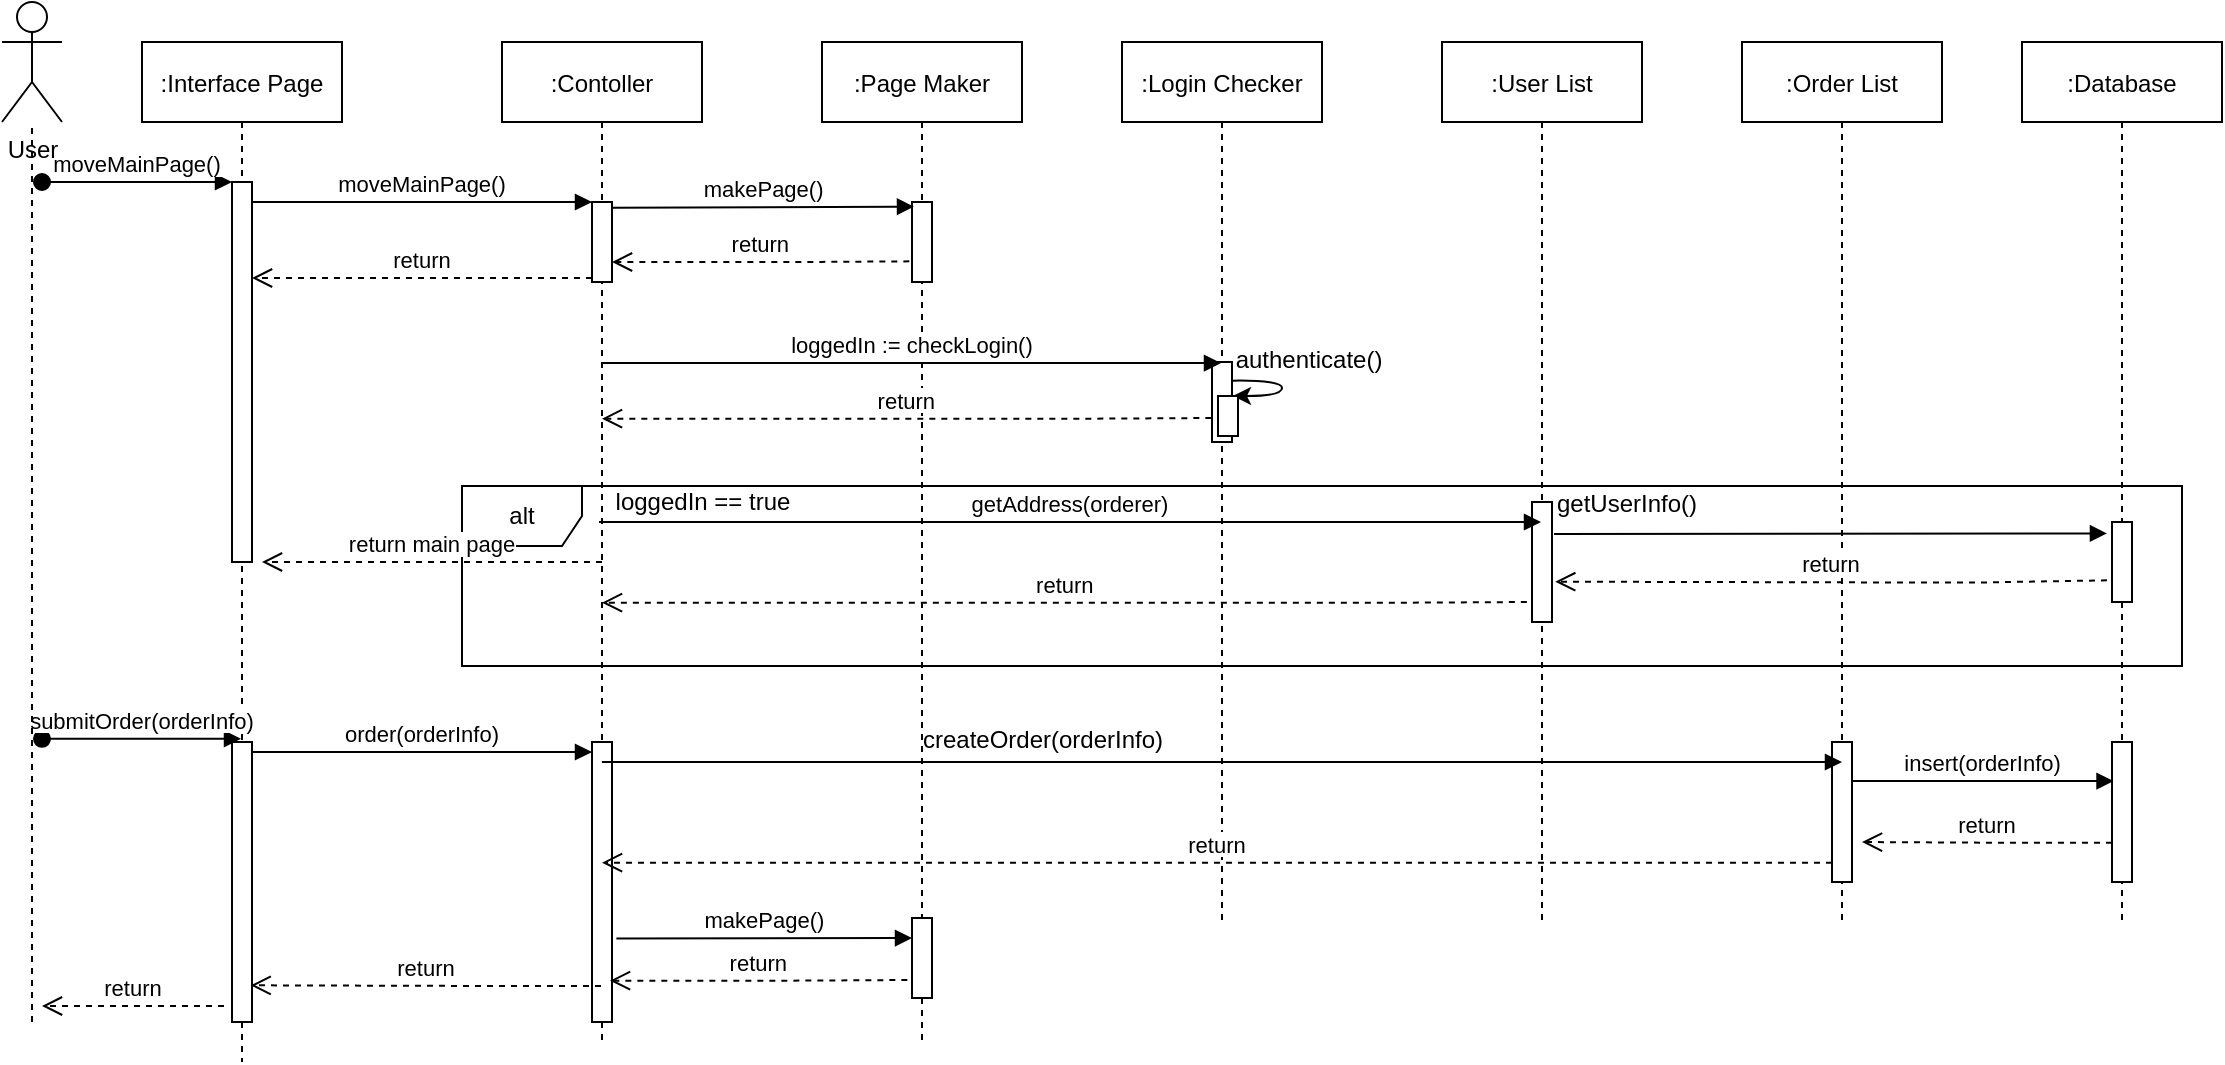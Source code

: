 <mxfile version="14.6.11" type="onedrive"><diagram id="kgpKYQtTHZ0yAKxKKP6v" name="Page-1"><mxGraphModel dx="1351" dy="923" grid="1" gridSize="10" guides="1" tooltips="1" connect="1" arrows="1" fold="1" page="1" pageScale="1" pageWidth="1500" pageHeight="1000" math="0" shadow="0"><root><mxCell id="0"/><mxCell id="1" parent="0"/><mxCell id="3nuBFxr9cyL0pnOWT2aG-1" value=":Interface Page" style="shape=umlLifeline;perimeter=lifelinePerimeter;container=1;collapsible=0;recursiveResize=0;rounded=0;shadow=0;strokeWidth=1;" parent="1" vertex="1"><mxGeometry x="120" y="80" width="100" height="510" as="geometry"/></mxCell><mxCell id="3nuBFxr9cyL0pnOWT2aG-2" value="" style="points=[];perimeter=orthogonalPerimeter;rounded=0;shadow=0;strokeWidth=1;" parent="3nuBFxr9cyL0pnOWT2aG-1" vertex="1"><mxGeometry x="45" y="70" width="10" height="190" as="geometry"/></mxCell><mxCell id="3nuBFxr9cyL0pnOWT2aG-3" value="moveMainPage()" style="verticalAlign=bottom;startArrow=oval;endArrow=block;startSize=8;shadow=0;strokeWidth=1;" parent="3nuBFxr9cyL0pnOWT2aG-1" target="3nuBFxr9cyL0pnOWT2aG-2" edge="1"><mxGeometry relative="1" as="geometry"><mxPoint x="-50" y="70" as="sourcePoint"/></mxGeometry></mxCell><mxCell id="El_NA_pvRrOUa3rQmNa3-48" value="" style="points=[];perimeter=orthogonalPerimeter;rounded=0;shadow=0;strokeWidth=1;" parent="3nuBFxr9cyL0pnOWT2aG-1" vertex="1"><mxGeometry x="45" y="350" width="10" height="140" as="geometry"/></mxCell><mxCell id="3nuBFxr9cyL0pnOWT2aG-5" value=":Contoller" style="shape=umlLifeline;perimeter=lifelinePerimeter;container=1;collapsible=0;recursiveResize=0;rounded=0;shadow=0;strokeWidth=1;" parent="1" vertex="1"><mxGeometry x="300" y="80" width="100" height="500" as="geometry"/></mxCell><mxCell id="3nuBFxr9cyL0pnOWT2aG-6" value="" style="points=[];perimeter=orthogonalPerimeter;rounded=0;shadow=0;strokeWidth=1;" parent="3nuBFxr9cyL0pnOWT2aG-5" vertex="1"><mxGeometry x="45" y="80" width="10" height="40" as="geometry"/></mxCell><mxCell id="El_NA_pvRrOUa3rQmNa3-54" value="" style="points=[];perimeter=orthogonalPerimeter;rounded=0;shadow=0;strokeWidth=1;" parent="3nuBFxr9cyL0pnOWT2aG-5" vertex="1"><mxGeometry x="45" y="350" width="10" height="140" as="geometry"/></mxCell><mxCell id="3nuBFxr9cyL0pnOWT2aG-7" value="return" style="verticalAlign=bottom;endArrow=open;dashed=1;endSize=8;exitX=0;exitY=0.95;shadow=0;strokeWidth=1;" parent="1" source="3nuBFxr9cyL0pnOWT2aG-6" target="3nuBFxr9cyL0pnOWT2aG-2" edge="1"><mxGeometry relative="1" as="geometry"><mxPoint x="275" y="236" as="targetPoint"/></mxGeometry></mxCell><mxCell id="3nuBFxr9cyL0pnOWT2aG-8" value="moveMainPage()" style="verticalAlign=bottom;endArrow=block;entryX=0;entryY=0;shadow=0;strokeWidth=1;" parent="1" source="3nuBFxr9cyL0pnOWT2aG-2" target="3nuBFxr9cyL0pnOWT2aG-6" edge="1"><mxGeometry relative="1" as="geometry"><mxPoint x="275" y="160" as="sourcePoint"/></mxGeometry></mxCell><mxCell id="El_NA_pvRrOUa3rQmNa3-11" value=":Page Maker" style="shape=umlLifeline;perimeter=lifelinePerimeter;container=1;collapsible=0;recursiveResize=0;rounded=0;shadow=0;strokeWidth=1;" parent="1" vertex="1"><mxGeometry x="460" y="80" width="100" height="500" as="geometry"/></mxCell><mxCell id="El_NA_pvRrOUa3rQmNa3-12" value="" style="points=[];perimeter=orthogonalPerimeter;rounded=0;shadow=0;strokeWidth=1;" parent="El_NA_pvRrOUa3rQmNa3-11" vertex="1"><mxGeometry x="45" y="80" width="10" height="40" as="geometry"/></mxCell><mxCell id="El_NA_pvRrOUa3rQmNa3-59" value="" style="points=[];perimeter=orthogonalPerimeter;rounded=0;shadow=0;strokeWidth=1;" parent="El_NA_pvRrOUa3rQmNa3-11" vertex="1"><mxGeometry x="45" y="438" width="10" height="40" as="geometry"/></mxCell><mxCell id="El_NA_pvRrOUa3rQmNa3-13" value="makePage()" style="verticalAlign=bottom;endArrow=block;entryX=0.1;entryY=0.058;shadow=0;strokeWidth=1;exitX=1.029;exitY=0.071;exitDx=0;exitDy=0;exitPerimeter=0;entryDx=0;entryDy=0;entryPerimeter=0;" parent="1" source="3nuBFxr9cyL0pnOWT2aG-6" target="El_NA_pvRrOUa3rQmNa3-12" edge="1"><mxGeometry relative="1" as="geometry"><mxPoint x="360" y="150" as="sourcePoint"/><mxPoint x="530" y="150" as="targetPoint"/></mxGeometry></mxCell><mxCell id="El_NA_pvRrOUa3rQmNa3-20" value="return" style="verticalAlign=bottom;endArrow=open;dashed=1;endSize=8;shadow=0;strokeWidth=1;exitX=-0.133;exitY=0.742;exitDx=0;exitDy=0;exitPerimeter=0;" parent="1" source="El_NA_pvRrOUa3rQmNa3-12" target="3nuBFxr9cyL0pnOWT2aG-6" edge="1"><mxGeometry relative="1" as="geometry"><mxPoint x="320" y="190" as="targetPoint"/><mxPoint x="490" y="190" as="sourcePoint"/><Array as="points"><mxPoint x="450" y="190"/></Array></mxGeometry></mxCell><mxCell id="El_NA_pvRrOUa3rQmNa3-23" value=":Login Checker" style="shape=umlLifeline;perimeter=lifelinePerimeter;container=1;collapsible=0;recursiveResize=0;rounded=0;shadow=0;strokeWidth=1;" parent="1" vertex="1"><mxGeometry x="610" y="80" width="100" height="440" as="geometry"/></mxCell><mxCell id="El_NA_pvRrOUa3rQmNa3-24" value="" style="points=[];perimeter=orthogonalPerimeter;rounded=0;shadow=0;strokeWidth=1;" parent="El_NA_pvRrOUa3rQmNa3-23" vertex="1"><mxGeometry x="45" y="160" width="10" height="40" as="geometry"/></mxCell><mxCell id="El_NA_pvRrOUa3rQmNa3-27" value="loggedIn := checkLogin()" style="verticalAlign=bottom;endArrow=block;shadow=0;strokeWidth=1;exitX=1.029;exitY=0.071;exitDx=0;exitDy=0;exitPerimeter=0;" parent="1" target="El_NA_pvRrOUa3rQmNa3-23" edge="1"><mxGeometry relative="1" as="geometry"><mxPoint x="350.0" y="240.52" as="sourcePoint"/><mxPoint x="500.71" y="240.0" as="targetPoint"/></mxGeometry></mxCell><mxCell id="El_NA_pvRrOUa3rQmNa3-30" value="authenticate()" style="text;html=1;align=center;verticalAlign=middle;resizable=0;points=[];autosize=1;strokeColor=none;" parent="1" vertex="1"><mxGeometry x="658" y="229" width="90" height="20" as="geometry"/></mxCell><mxCell id="El_NA_pvRrOUa3rQmNa3-31" value="return" style="verticalAlign=bottom;endArrow=open;dashed=1;endSize=8;shadow=0;strokeWidth=1;exitX=-0.133;exitY=0.742;exitDx=0;exitDy=0;exitPerimeter=0;" parent="1" target="3nuBFxr9cyL0pnOWT2aG-5" edge="1"><mxGeometry relative="1" as="geometry"><mxPoint x="506" y="268.32" as="targetPoint"/><mxPoint x="654.67" y="268.0" as="sourcePoint"/><Array as="points"><mxPoint x="601" y="268.32"/></Array></mxGeometry></mxCell><mxCell id="El_NA_pvRrOUa3rQmNa3-32" value=":User List" style="shape=umlLifeline;perimeter=lifelinePerimeter;container=1;collapsible=0;recursiveResize=0;rounded=0;shadow=0;strokeWidth=1;" parent="1" vertex="1"><mxGeometry x="770" y="80" width="100" height="440" as="geometry"/></mxCell><mxCell id="El_NA_pvRrOUa3rQmNa3-33" value="" style="points=[];perimeter=orthogonalPerimeter;rounded=0;shadow=0;strokeWidth=1;" parent="El_NA_pvRrOUa3rQmNa3-32" vertex="1"><mxGeometry x="45" y="230" width="10" height="60" as="geometry"/></mxCell><mxCell id="El_NA_pvRrOUa3rQmNa3-37" value="alt" style="shape=umlFrame;whiteSpace=wrap;html=1;" parent="1" vertex="1"><mxGeometry x="280" y="302" width="860" height="90" as="geometry"/></mxCell><mxCell id="El_NA_pvRrOUa3rQmNa3-38" value="getAddress(orderer)" style="verticalAlign=bottom;endArrow=block;shadow=0;strokeWidth=1;exitX=1.029;exitY=0.071;exitDx=0;exitDy=0;exitPerimeter=0;" parent="1" target="El_NA_pvRrOUa3rQmNa3-32" edge="1"><mxGeometry relative="1" as="geometry"><mxPoint x="348.5" y="320" as="sourcePoint"/><mxPoint x="658" y="320" as="targetPoint"/></mxGeometry></mxCell><mxCell id="El_NA_pvRrOUa3rQmNa3-40" value="return" style="verticalAlign=bottom;endArrow=open;dashed=1;endSize=8;shadow=0;strokeWidth=1;exitX=-0.133;exitY=0.742;exitDx=0;exitDy=0;exitPerimeter=0;" parent="1" target="3nuBFxr9cyL0pnOWT2aG-5" edge="1"><mxGeometry relative="1" as="geometry"><mxPoint x="507.57" y="360.32" as="targetPoint"/><mxPoint x="812.43" y="360" as="sourcePoint"/><Array as="points"><mxPoint x="758.76" y="360.32"/></Array></mxGeometry></mxCell><mxCell id="El_NA_pvRrOUa3rQmNa3-41" value="" style="curved=1;endArrow=classic;html=1;exitX=1.033;exitY=0.083;exitDx=0;exitDy=0;exitPerimeter=0;entryX=0.75;entryY=0;entryDx=0;entryDy=0;" parent="1" edge="1" target="N6bNz-4OBHax5fq7yYqd-4"><mxGeometry width="50" height="50" relative="1" as="geometry"><mxPoint x="665.4" y="249.32" as="sourcePoint"/><mxPoint x="670" y="249" as="targetPoint"/><Array as="points"><mxPoint x="690.07" y="249"/><mxPoint x="690" y="257"/></Array></mxGeometry></mxCell><mxCell id="El_NA_pvRrOUa3rQmNa3-43" value="getUserInfo()" style="text;html=1;align=center;verticalAlign=middle;resizable=0;points=[];autosize=1;strokeColor=none;" parent="1" vertex="1"><mxGeometry x="817" y="301" width="90" height="20" as="geometry"/></mxCell><mxCell id="El_NA_pvRrOUa3rQmNa3-44" value="loggedIn == true" style="text;html=1;align=center;verticalAlign=middle;resizable=0;points=[];autosize=1;strokeColor=none;" parent="1" vertex="1"><mxGeometry x="350" y="300" width="100" height="20" as="geometry"/></mxCell><mxCell id="El_NA_pvRrOUa3rQmNa3-45" value="return main page" style="verticalAlign=bottom;endArrow=open;dashed=1;endSize=8;exitX=0;exitY=0.95;shadow=0;strokeWidth=1;" parent="1" edge="1"><mxGeometry relative="1" as="geometry"><mxPoint x="180" y="340" as="targetPoint"/><mxPoint x="350" y="340.0" as="sourcePoint"/></mxGeometry></mxCell><mxCell id="El_NA_pvRrOUa3rQmNa3-46" value="submitOrder(orderInfo)" style="verticalAlign=bottom;startArrow=oval;endArrow=block;startSize=8;shadow=0;strokeWidth=1;" parent="1" edge="1" target="3nuBFxr9cyL0pnOWT2aG-1"><mxGeometry relative="1" as="geometry"><mxPoint x="70" y="428.41" as="sourcePoint"/><mxPoint x="130" y="428.41" as="targetPoint"/></mxGeometry></mxCell><mxCell id="El_NA_pvRrOUa3rQmNa3-50" value=":Order List" style="shape=umlLifeline;perimeter=lifelinePerimeter;container=1;collapsible=0;recursiveResize=0;rounded=0;shadow=0;strokeWidth=1;" parent="1" vertex="1"><mxGeometry x="920" y="80" width="100" height="440" as="geometry"/></mxCell><mxCell id="El_NA_pvRrOUa3rQmNa3-51" value="" style="points=[];perimeter=orthogonalPerimeter;rounded=0;shadow=0;strokeWidth=1;" parent="El_NA_pvRrOUa3rQmNa3-50" vertex="1"><mxGeometry x="45" y="350" width="10" height="70" as="geometry"/></mxCell><mxCell id="El_NA_pvRrOUa3rQmNa3-53" value="createOrder(orderInfo)" style="text;html=1;align=center;verticalAlign=middle;resizable=0;points=[];autosize=1;strokeColor=none;" parent="1" vertex="1"><mxGeometry x="500" y="419" width="140" height="20" as="geometry"/></mxCell><mxCell id="El_NA_pvRrOUa3rQmNa3-55" value="order(orderInfo)" style="verticalAlign=bottom;endArrow=block;entryX=0;entryY=0;shadow=0;strokeWidth=1;" parent="1" edge="1"><mxGeometry relative="1" as="geometry"><mxPoint x="175" y="435" as="sourcePoint"/><mxPoint x="345" y="435" as="targetPoint"/></mxGeometry></mxCell><mxCell id="El_NA_pvRrOUa3rQmNa3-60" value="makePage()" style="verticalAlign=bottom;endArrow=block;entryX=-0.019;entryY=0.095;shadow=0;strokeWidth=1;entryDx=0;entryDy=0;entryPerimeter=0;" parent="1" edge="1"><mxGeometry relative="1" as="geometry"><mxPoint x="357.19" y="528.2" as="sourcePoint"/><mxPoint x="505.0" y="528" as="targetPoint"/></mxGeometry></mxCell><mxCell id="El_NA_pvRrOUa3rQmNa3-64" value="return" style="verticalAlign=bottom;endArrow=open;dashed=1;endSize=8;shadow=0;strokeWidth=1;exitX=-0.133;exitY=0.742;exitDx=0;exitDy=0;exitPerimeter=0;" parent="1" edge="1"><mxGeometry relative="1" as="geometry"><mxPoint x="354" y="549.32" as="targetPoint"/><mxPoint x="502.67" y="549" as="sourcePoint"/><Array as="points"><mxPoint x="449" y="549.32"/></Array></mxGeometry></mxCell><mxCell id="El_NA_pvRrOUa3rQmNa3-65" value="return" style="verticalAlign=bottom;endArrow=open;dashed=1;endSize=8;shadow=0;strokeWidth=1;entryX=0.933;entryY=0.869;entryDx=0;entryDy=0;entryPerimeter=0;" parent="1" target="El_NA_pvRrOUa3rQmNa3-48" edge="1" source="3nuBFxr9cyL0pnOWT2aG-5"><mxGeometry relative="1" as="geometry"><mxPoint x="180" y="500" as="targetPoint"/><mxPoint x="348.67" y="500.0" as="sourcePoint"/><Array as="points"><mxPoint x="295" y="552"/></Array></mxGeometry></mxCell><mxCell id="N6bNz-4OBHax5fq7yYqd-1" value="User" style="shape=umlActor;verticalLabelPosition=bottom;verticalAlign=top;html=1;outlineConnect=0;" vertex="1" parent="1"><mxGeometry x="50" y="60" width="30" height="60" as="geometry"/></mxCell><mxCell id="N6bNz-4OBHax5fq7yYqd-3" value="" style="endArrow=none;dashed=1;html=1;" edge="1" parent="1" target="N6bNz-4OBHax5fq7yYqd-1"><mxGeometry width="50" height="50" relative="1" as="geometry"><mxPoint x="65" y="570" as="sourcePoint"/><mxPoint x="80" y="210" as="targetPoint"/></mxGeometry></mxCell><mxCell id="N6bNz-4OBHax5fq7yYqd-4" value="" style="rounded=0;whiteSpace=wrap;html=1;" vertex="1" parent="1"><mxGeometry x="658" y="257" width="10" height="20" as="geometry"/></mxCell><mxCell id="N6bNz-4OBHax5fq7yYqd-6" value=":Database" style="shape=umlLifeline;perimeter=lifelinePerimeter;container=1;collapsible=0;recursiveResize=0;rounded=0;shadow=0;strokeWidth=1;" vertex="1" parent="1"><mxGeometry x="1060" y="80" width="100" height="440" as="geometry"/></mxCell><mxCell id="N6bNz-4OBHax5fq7yYqd-7" value="" style="points=[];perimeter=orthogonalPerimeter;rounded=0;shadow=0;strokeWidth=1;" vertex="1" parent="N6bNz-4OBHax5fq7yYqd-6"><mxGeometry x="45" y="350" width="10" height="70" as="geometry"/></mxCell><mxCell id="N6bNz-4OBHax5fq7yYqd-17" value="" style="points=[];perimeter=orthogonalPerimeter;rounded=0;shadow=0;strokeWidth=1;" vertex="1" parent="N6bNz-4OBHax5fq7yYqd-6"><mxGeometry x="45" y="240" width="10" height="40" as="geometry"/></mxCell><mxCell id="N6bNz-4OBHax5fq7yYqd-9" value="insert(orderInfo)" style="verticalAlign=bottom;endArrow=block;shadow=0;strokeWidth=1;exitX=0.981;exitY=0.279;exitDx=0;exitDy=0;exitPerimeter=0;entryX=0.076;entryY=0.279;entryDx=0;entryDy=0;entryPerimeter=0;" edge="1" parent="1" source="El_NA_pvRrOUa3rQmNa3-51" target="N6bNz-4OBHax5fq7yYqd-7"><mxGeometry relative="1" as="geometry"><mxPoint x="980" y="450" as="sourcePoint"/><mxPoint x="1100" y="450" as="targetPoint"/></mxGeometry></mxCell><mxCell id="N6bNz-4OBHax5fq7yYqd-11" value="return" style="verticalAlign=bottom;endArrow=open;dashed=1;endSize=8;shadow=0;strokeWidth=1;" edge="1" parent="1" source="N6bNz-4OBHax5fq7yYqd-7"><mxGeometry relative="1" as="geometry"><mxPoint x="980" y="480" as="targetPoint"/><mxPoint x="1088.67" y="480" as="sourcePoint"/><Array as="points"><mxPoint x="1035" y="480.32"/></Array></mxGeometry></mxCell><mxCell id="N6bNz-4OBHax5fq7yYqd-12" value="return" style="verticalAlign=bottom;endArrow=open;dashed=1;endSize=8;shadow=0;strokeWidth=1;" edge="1" parent="1" target="3nuBFxr9cyL0pnOWT2aG-5"><mxGeometry relative="1" as="geometry"><mxPoint x="840" y="490" as="targetPoint"/><mxPoint x="965" y="490.32" as="sourcePoint"/><Array as="points"><mxPoint x="895" y="490.32"/></Array></mxGeometry></mxCell><mxCell id="N6bNz-4OBHax5fq7yYqd-13" value="return" style="verticalAlign=bottom;endArrow=open;dashed=1;endSize=8;shadow=0;strokeWidth=1;" edge="1" parent="1"><mxGeometry relative="1" as="geometry"><mxPoint x="70" y="562" as="targetPoint"/><mxPoint x="161" y="562" as="sourcePoint"/><Array as="points"><mxPoint x="160.67" y="562"/></Array></mxGeometry></mxCell><mxCell id="yaCcklakaOmxCU1F8IZx-2" value="" style="verticalAlign=bottom;endArrow=block;shadow=0;strokeWidth=1;" edge="1" parent="1"><mxGeometry relative="1" as="geometry"><mxPoint x="349.929" y="440" as="sourcePoint"/><mxPoint x="970" y="440" as="targetPoint"/></mxGeometry></mxCell><mxCell id="N6bNz-4OBHax5fq7yYqd-15" value="" style="verticalAlign=bottom;endArrow=block;shadow=0;strokeWidth=1;entryX=-0.252;entryY=0.143;entryDx=0;entryDy=0;entryPerimeter=0;" edge="1" parent="1" target="N6bNz-4OBHax5fq7yYqd-17"><mxGeometry relative="1" as="geometry"><mxPoint x="826" y="326" as="sourcePoint"/><mxPoint x="1100" y="326" as="targetPoint"/></mxGeometry></mxCell><mxCell id="N6bNz-4OBHax5fq7yYqd-16" value="return" style="verticalAlign=bottom;endArrow=open;dashed=1;endSize=8;shadow=0;strokeWidth=1;entryX=1.162;entryY=0.664;entryDx=0;entryDy=0;entryPerimeter=0;exitX=-0.252;exitY=0.729;exitDx=0;exitDy=0;exitPerimeter=0;" edge="1" parent="1" source="N6bNz-4OBHax5fq7yYqd-17" target="El_NA_pvRrOUa3rQmNa3-33"><mxGeometry relative="1" as="geometry"><mxPoint x="980" y="350.0" as="targetPoint"/><mxPoint x="1070" y="350" as="sourcePoint"/><Array as="points"><mxPoint x="1035" y="350.32"/></Array></mxGeometry></mxCell></root></mxGraphModel></diagram></mxfile>